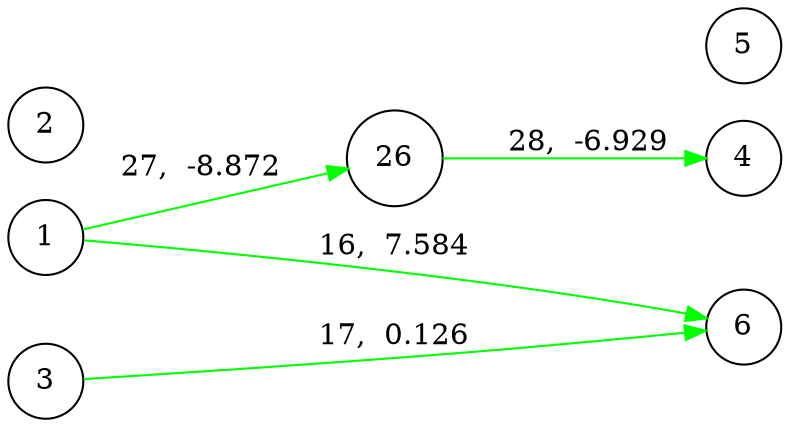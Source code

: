 digraph {
	rankdir=LR;
	node [shape=circle];
	1->6[color=green,label="16,  7.584",penwidth=1.0];
	1->26[color=green,label="27,  -8.872",penwidth=1.0];
	3->6[color=green,label="17,  0.126",penwidth=1.0];
	{rank=same; 1, 2, 3}
	26->4[color=green,label="28,  -6.929",penwidth=1.0];
	{rank=same; 26}
	{rank=same; 4, 5, 6}
}